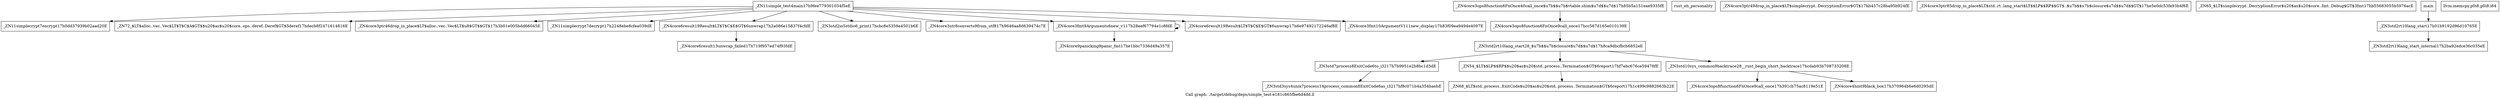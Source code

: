 digraph "Call graph: ./target/debug/deps/simple_test-e181c865fbe6d4dd.ll" {
	label="Call graph: ./target/debug/deps/simple_test-e181c865fbe6d4dd.ll";

	Node0x55929a2445e0 [shape=record,label="{_ZN4core6result13unwrap_failed17h719f957ed74f93fdE}"];
	Node0x55929a216570 [shape=record,label="{_ZN4core3ops8function6FnOnce40call_once$u7b$$u7b$vtable.shim$u7d$$u7d$17h85b5a151eae9335fE}"];
	Node0x55929a216570 -> Node0x55929a252b30;
	Node0x55929a24d4b0 [shape=record,label="{rust_eh_personality}"];
	Node0x55929a21f250 [shape=record,label="{_ZN4core3ops8function6FnOnce9call_once17h391cb75ac8119e51E}"];
	Node0x55929a22c820 [shape=record,label="{_ZN11simplecrypt7encrypt17h0dd37939b02aad20E}"];
	Node0x55929a252b30 [shape=record,label="{_ZN4core3ops8function6FnOnce9call_once17hcc567d165e010139E}"];
	Node0x55929a252b30 -> Node0x55929a22a4e0;
	Node0x55929a21ce90 [shape=record,label="{_ZN4core3ptr49drop_in_place$LT$simplecrypt..DecryptionError$GT$17hb457c28ba95b924fE}"];
	Node0x55929a227a10 [shape=record,label="{_ZN4core3ptr85drop_in_place$LT$std..rt..lang_start$LT$$LP$$RP$$GT$..$u7b$$u7b$closure$u7d$$u7d$$GT$17he5e0dc53fa93b4f6E}"];
	Node0x55929a21f470 [shape=record,label="{_ZN11simple_test4main17h9fee779301034f5eE}"];
	Node0x55929a21f470 -> Node0x55929a22c820;
	Node0x55929a21f470 -> Node0x55929a237000;
	Node0x55929a21f470 -> Node0x55929a239650;
	Node0x55929a21f470 -> Node0x55929a23aa20;
	Node0x55929a21f470 -> Node0x55929a22d970;
	Node0x55929a21f470 -> Node0x55929a2443b0;
	Node0x55929a21f470 -> Node0x55929a23bc90;
	Node0x55929a21f470 -> Node0x55929a23f570;
	Node0x55929a21f470 -> Node0x55929a228000;
	Node0x55929a21f470 -> Node0x55929a232e00;
	Node0x55929a237000 [shape=record,label="{_ZN72_$LT$alloc..vec..Vec$LT$T$C$A$GT$$u20$as$u20$core..ops..deref..Deref$GT$5deref17hdecb8f2471614816E}"];
	Node0x55929a23aa20 [shape=record,label="{_ZN11simplecrypt7decrypt17h2248ebe8cfea039dE}"];
	Node0x55929a24a3c0 [shape=record,label="{_ZN65_$LT$simplecrypt..DecryptionError$u20$as$u20$core..fmt..Debug$GT$3fmt17hb55683055b5976acE}"];
	Node0x55929a23bc90 [shape=record,label="{_ZN4core3str8converts9from_utf817h9646aa8d639474c7E}"];
	Node0x55929a228000 [shape=record,label="{_ZN4core6result19Result$LT$T$C$E$GT$6unwrap17h6e97492172246af8E}"];
	Node0x55929a232e00 [shape=record,label="{_ZN4core3fmt10ArgumentV111new_display17h83f09ea9494e4097E}"];
	Node0x55929a2443b0 [shape=record,label="{_ZN3std2io5stdio6_print17hcbc8e5359e4501b6E}"];
	Node0x55929a239650 [shape=record,label="{_ZN4core3ptr46drop_in_place$LT$alloc..vec..Vec$LT$u8$GT$$GT$17h3b01e005bdd66045E}"];
	Node0x55929a2429d0 [shape=record,label="{_ZN4core4hint9black_box17h370964b6e6d0295dE}"];
	Node0x55929a240030 [shape=record,label="{_ZN3std7process8ExitCode6to_i3217h7b9951e2b8bc1d3dE}"];
	Node0x55929a240030 -> Node0x55929a245580;
	Node0x55929a246630 [shape=record,label="{_ZN54_$LT$$LP$$RP$$u20$as$u20$std..process..Termination$GT$6report17hf7ebc676ce59478fE}"];
	Node0x55929a246630 -> Node0x55929a245a00;
	Node0x55929a245a00 [shape=record,label="{_ZN68_$LT$std..process..ExitCode$u20$as$u20$std..process..Termination$GT$6report17h1c499c9882663b22E}"];
	Node0x55929a22d970 [shape=record,label="{_ZN4core6result19Result$LT$T$C$E$GT$6unwrap17h2a086e15837f4cfdE}"];
	Node0x55929a22d970 -> Node0x55929a2445e0;
	Node0x55929a22b400 [shape=record,label="{_ZN3std2rt19lang_start_internal17h2ba92edce36c035eE}"];
	Node0x55929a234610 [shape=record,label="{llvm.memcpy.p0i8.p0i8.i64}"];
	Node0x55929a249fb0 [shape=record,label="{_ZN3std2rt10lang_start17h01b9192d96d10765E}"];
	Node0x55929a249fb0 -> Node0x55929a22b400;
	Node0x55929a22d780 [shape=record,label="{_ZN4core9panicking9panic_fmt17he1bbc7336d49a357E}"];
	Node0x55929a22a4e0 [shape=record,label="{_ZN3std2rt10lang_start28_$u7b$$u7b$closure$u7d$$u7d$17h8ca9dbcfbcb6852eE}"];
	Node0x55929a22a4e0 -> Node0x55929a237360;
	Node0x55929a22a4e0 -> Node0x55929a246630;
	Node0x55929a22a4e0 -> Node0x55929a240030;
	Node0x55929a237360 [shape=record,label="{_ZN3std10sys_common9backtrace28__rust_begin_short_backtrace17hcdab93b708733208E}"];
	Node0x55929a237360 -> Node0x55929a21f250;
	Node0x55929a237360 -> Node0x55929a2429d0;
	Node0x55929a23f570 [shape=record,label="{_ZN4core3fmt9Arguments6new_v117h28eef67794e1c8fdE}"];
	Node0x55929a23f570 -> Node0x55929a23f570;
	Node0x55929a23f570 -> Node0x55929a22d780;
	Node0x55929a253a20 [shape=record,label="{main}"];
	Node0x55929a253a20 -> Node0x55929a249fb0;
	Node0x55929a245580 [shape=record,label="{_ZN3std3sys4unix7process14process_common8ExitCode6as_i3217hf8c071b4a354baebE}"];
}
